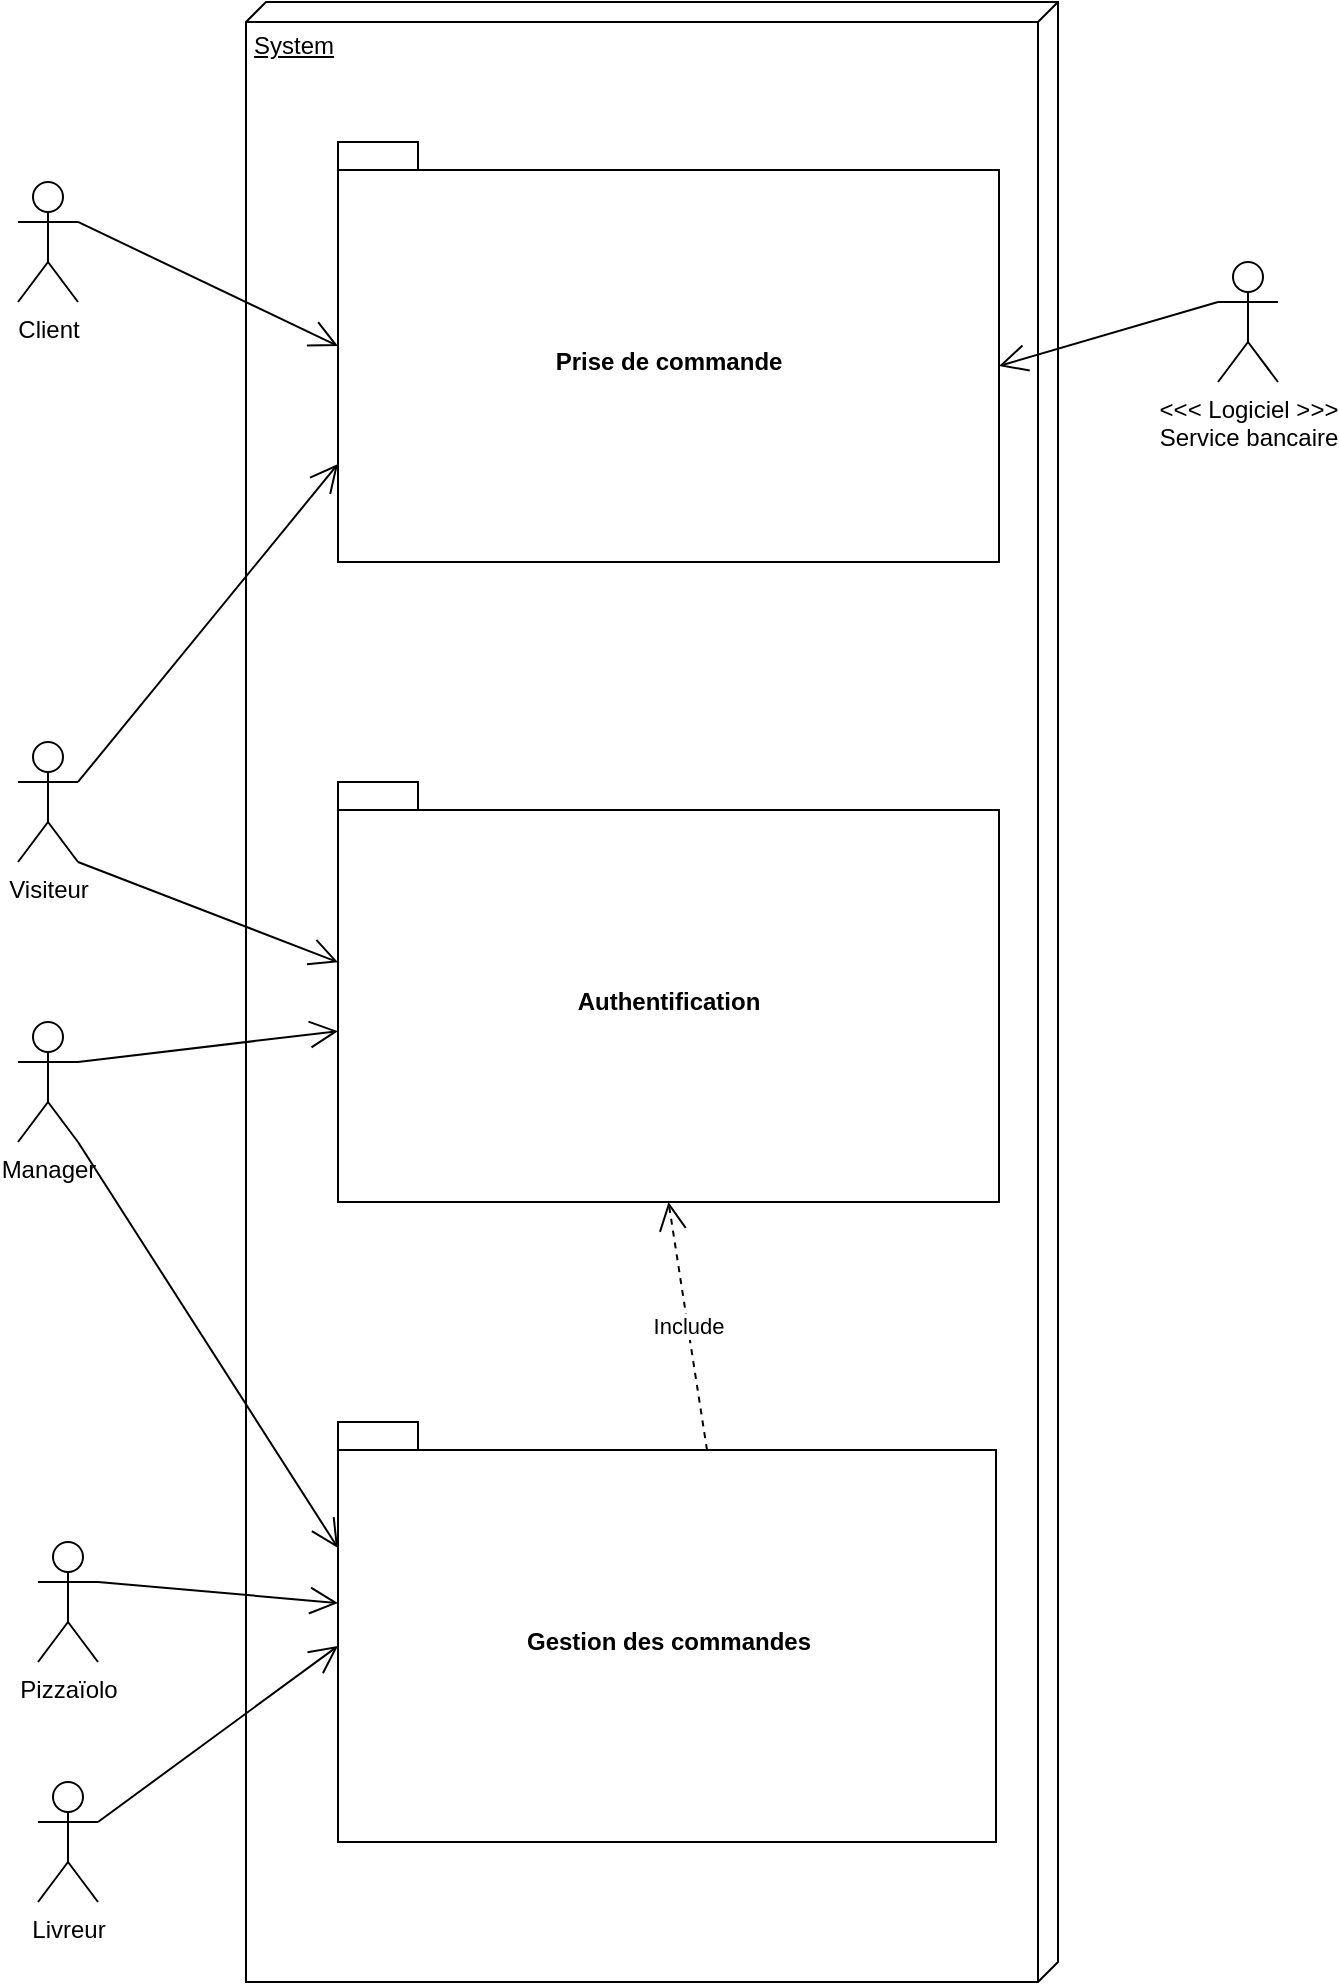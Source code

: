 <mxfile version="14.1.8" type="device"><diagram id="7OfDNkptVxEoXTN1eKTP" name="Page-1"><mxGraphModel dx="1106" dy="816" grid="1" gridSize="10" guides="1" tooltips="1" connect="1" arrows="1" fold="1" page="1" pageScale="1" pageWidth="827" pageHeight="1169" math="0" shadow="0"><root><mxCell id="0"/><mxCell id="1" parent="0"/><mxCell id="0REGWaZiAG7BFVVgxiIg-14" value="System" style="verticalAlign=top;align=left;spacingTop=8;spacingLeft=2;spacingRight=12;shape=cube;size=10;direction=south;fontStyle=4;html=1;shadow=0;" parent="1" vertex="1"><mxGeometry x="234" y="10" width="406" height="990" as="geometry"/></mxCell><mxCell id="0REGWaZiAG7BFVVgxiIg-2" value="Authentification" style="shape=folder;fontStyle=1;spacingTop=10;tabWidth=40;tabHeight=14;tabPosition=left;html=1;" parent="1" vertex="1"><mxGeometry x="280" y="400" width="330.5" height="210" as="geometry"/></mxCell><mxCell id="0REGWaZiAG7BFVVgxiIg-3" value="Gestion des commandes" style="shape=folder;fontStyle=1;spacingTop=10;tabWidth=40;tabHeight=14;tabPosition=left;html=1;" parent="1" vertex="1"><mxGeometry x="280" y="720" width="329" height="210" as="geometry"/></mxCell><mxCell id="0REGWaZiAG7BFVVgxiIg-4" value="Prise de commande" style="shape=folder;fontStyle=1;spacingTop=10;tabWidth=40;tabHeight=14;tabPosition=left;html=1;" parent="1" vertex="1"><mxGeometry x="280" y="80" width="330.5" height="210" as="geometry"/></mxCell><mxCell id="0REGWaZiAG7BFVVgxiIg-6" value="Pizzaïolo" style="shape=umlActor;verticalLabelPosition=bottom;verticalAlign=top;html=1;" parent="1" vertex="1"><mxGeometry x="130" y="780" width="30" height="60" as="geometry"/></mxCell><mxCell id="0REGWaZiAG7BFVVgxiIg-7" value="Manager" style="shape=umlActor;verticalLabelPosition=bottom;verticalAlign=top;html=1;" parent="1" vertex="1"><mxGeometry x="120" y="520" width="30" height="60" as="geometry"/></mxCell><mxCell id="0REGWaZiAG7BFVVgxiIg-8" value="Client" style="shape=umlActor;verticalLabelPosition=bottom;verticalAlign=top;html=1;" parent="1" vertex="1"><mxGeometry x="120" y="100" width="30" height="60" as="geometry"/></mxCell><mxCell id="0REGWaZiAG7BFVVgxiIg-9" value="Livreur" style="shape=umlActor;verticalLabelPosition=bottom;verticalAlign=top;html=1;" parent="1" vertex="1"><mxGeometry x="130" y="900" width="30" height="60" as="geometry"/></mxCell><mxCell id="0REGWaZiAG7BFVVgxiIg-12" value="&amp;lt;&amp;lt;&amp;lt; Logiciel &amp;gt;&amp;gt;&amp;gt;&lt;br&gt;Service bancaire" style="shape=umlActor;verticalLabelPosition=bottom;verticalAlign=top;html=1;" parent="1" vertex="1"><mxGeometry x="720" y="140" width="30" height="60" as="geometry"/></mxCell><mxCell id="0REGWaZiAG7BFVVgxiIg-16" value="" style="endArrow=open;endFill=1;endSize=12;html=1;exitX=1;exitY=0.333;exitDx=0;exitDy=0;exitPerimeter=0;" parent="1" source="0REGWaZiAG7BFVVgxiIg-6" target="0REGWaZiAG7BFVVgxiIg-3" edge="1"><mxGeometry width="160" relative="1" as="geometry"><mxPoint x="200" y="769.5" as="sourcePoint"/><mxPoint x="360" y="769.5" as="targetPoint"/></mxGeometry></mxCell><mxCell id="0REGWaZiAG7BFVVgxiIg-17" value="" style="endArrow=open;endFill=1;endSize=12;html=1;exitX=1;exitY=0.333;exitDx=0;exitDy=0;exitPerimeter=0;" parent="1" source="0REGWaZiAG7BFVVgxiIg-8" edge="1"><mxGeometry width="160" relative="1" as="geometry"><mxPoint x="190" y="158.5" as="sourcePoint"/><mxPoint x="280" y="182" as="targetPoint"/></mxGeometry></mxCell><mxCell id="0REGWaZiAG7BFVVgxiIg-19" value="" style="endArrow=open;endFill=1;endSize=12;html=1;exitX=1;exitY=1;exitDx=0;exitDy=0;exitPerimeter=0;entryX=0;entryY=0;entryDx=0;entryDy=63;entryPerimeter=0;" parent="1" source="0REGWaZiAG7BFVVgxiIg-7" target="0REGWaZiAG7BFVVgxiIg-3" edge="1"><mxGeometry width="160" relative="1" as="geometry"><mxPoint x="120" y="907" as="sourcePoint"/><mxPoint x="210" y="930" as="targetPoint"/></mxGeometry></mxCell><mxCell id="0REGWaZiAG7BFVVgxiIg-20" value="" style="endArrow=open;endFill=1;endSize=12;html=1;exitX=1;exitY=0.333;exitDx=0;exitDy=0;exitPerimeter=0;entryX=0;entryY=0;entryDx=0;entryDy=112;entryPerimeter=0;" parent="1" source="0REGWaZiAG7BFVVgxiIg-9" target="0REGWaZiAG7BFVVgxiIg-3" edge="1"><mxGeometry width="160" relative="1" as="geometry"><mxPoint x="144" y="818.5" as="sourcePoint"/><mxPoint x="234" y="842" as="targetPoint"/></mxGeometry></mxCell><mxCell id="0REGWaZiAG7BFVVgxiIg-21" value="" style="endArrow=open;endFill=1;endSize=12;html=1;exitX=0;exitY=0.333;exitDx=0;exitDy=0;exitPerimeter=0;entryX=0;entryY=0;entryDx=330.5;entryDy=112;entryPerimeter=0;" parent="1" source="0REGWaZiAG7BFVVgxiIg-12" target="0REGWaZiAG7BFVVgxiIg-4" edge="1"><mxGeometry width="160" relative="1" as="geometry"><mxPoint x="730" y="267" as="sourcePoint"/><mxPoint x="820" y="290" as="targetPoint"/></mxGeometry></mxCell><mxCell id="v8-8eoNvLGzHaaivVo7K-1" value="Visiteur" style="shape=umlActor;verticalLabelPosition=bottom;verticalAlign=top;html=1;" parent="1" vertex="1"><mxGeometry x="120" y="380" width="30" height="60" as="geometry"/></mxCell><mxCell id="v8-8eoNvLGzHaaivVo7K-2" value="" style="endArrow=open;endFill=1;endSize=12;html=1;exitX=1;exitY=0.333;exitDx=0;exitDy=0;exitPerimeter=0;" parent="1" source="0REGWaZiAG7BFVVgxiIg-7" target="0REGWaZiAG7BFVVgxiIg-2" edge="1"><mxGeometry width="160" relative="1" as="geometry"><mxPoint x="160" y="590" as="sourcePoint"/><mxPoint x="290" y="891" as="targetPoint"/></mxGeometry></mxCell><mxCell id="v8-8eoNvLGzHaaivVo7K-3" value="" style="endArrow=open;endFill=1;endSize=12;html=1;entryX=0;entryY=0.429;entryDx=0;entryDy=0;entryPerimeter=0;exitX=1;exitY=1;exitDx=0;exitDy=0;exitPerimeter=0;" parent="1" source="v8-8eoNvLGzHaaivVo7K-1" target="0REGWaZiAG7BFVVgxiIg-2" edge="1"><mxGeometry width="160" relative="1" as="geometry"><mxPoint x="160" y="550" as="sourcePoint"/><mxPoint x="290" y="534.589" as="targetPoint"/></mxGeometry></mxCell><mxCell id="v8-8eoNvLGzHaaivVo7K-4" value="" style="endArrow=open;endFill=1;endSize=12;html=1;entryX=0;entryY=0;entryDx=0;entryDy=161;entryPerimeter=0;exitX=1;exitY=0.333;exitDx=0;exitDy=0;exitPerimeter=0;" parent="1" source="v8-8eoNvLGzHaaivVo7K-1" target="0REGWaZiAG7BFVVgxiIg-4" edge="1"><mxGeometry width="160" relative="1" as="geometry"><mxPoint x="160" y="410" as="sourcePoint"/><mxPoint x="290" y="460.09" as="targetPoint"/></mxGeometry></mxCell><mxCell id="RF-ZlNiMxdOXJtrjozEg-1" value="Include" style="endArrow=open;endSize=12;dashed=1;html=1;entryX=0.5;entryY=1;entryDx=0;entryDy=0;entryPerimeter=0;exitX=0;exitY=0;exitDx=184.5;exitDy=14;exitPerimeter=0;" edge="1" parent="1" source="0REGWaZiAG7BFVVgxiIg-3" target="0REGWaZiAG7BFVVgxiIg-2"><mxGeometry width="160" relative="1" as="geometry"><mxPoint x="410" y="670" as="sourcePoint"/><mxPoint x="570" y="670" as="targetPoint"/></mxGeometry></mxCell></root></mxGraphModel></diagram></mxfile>